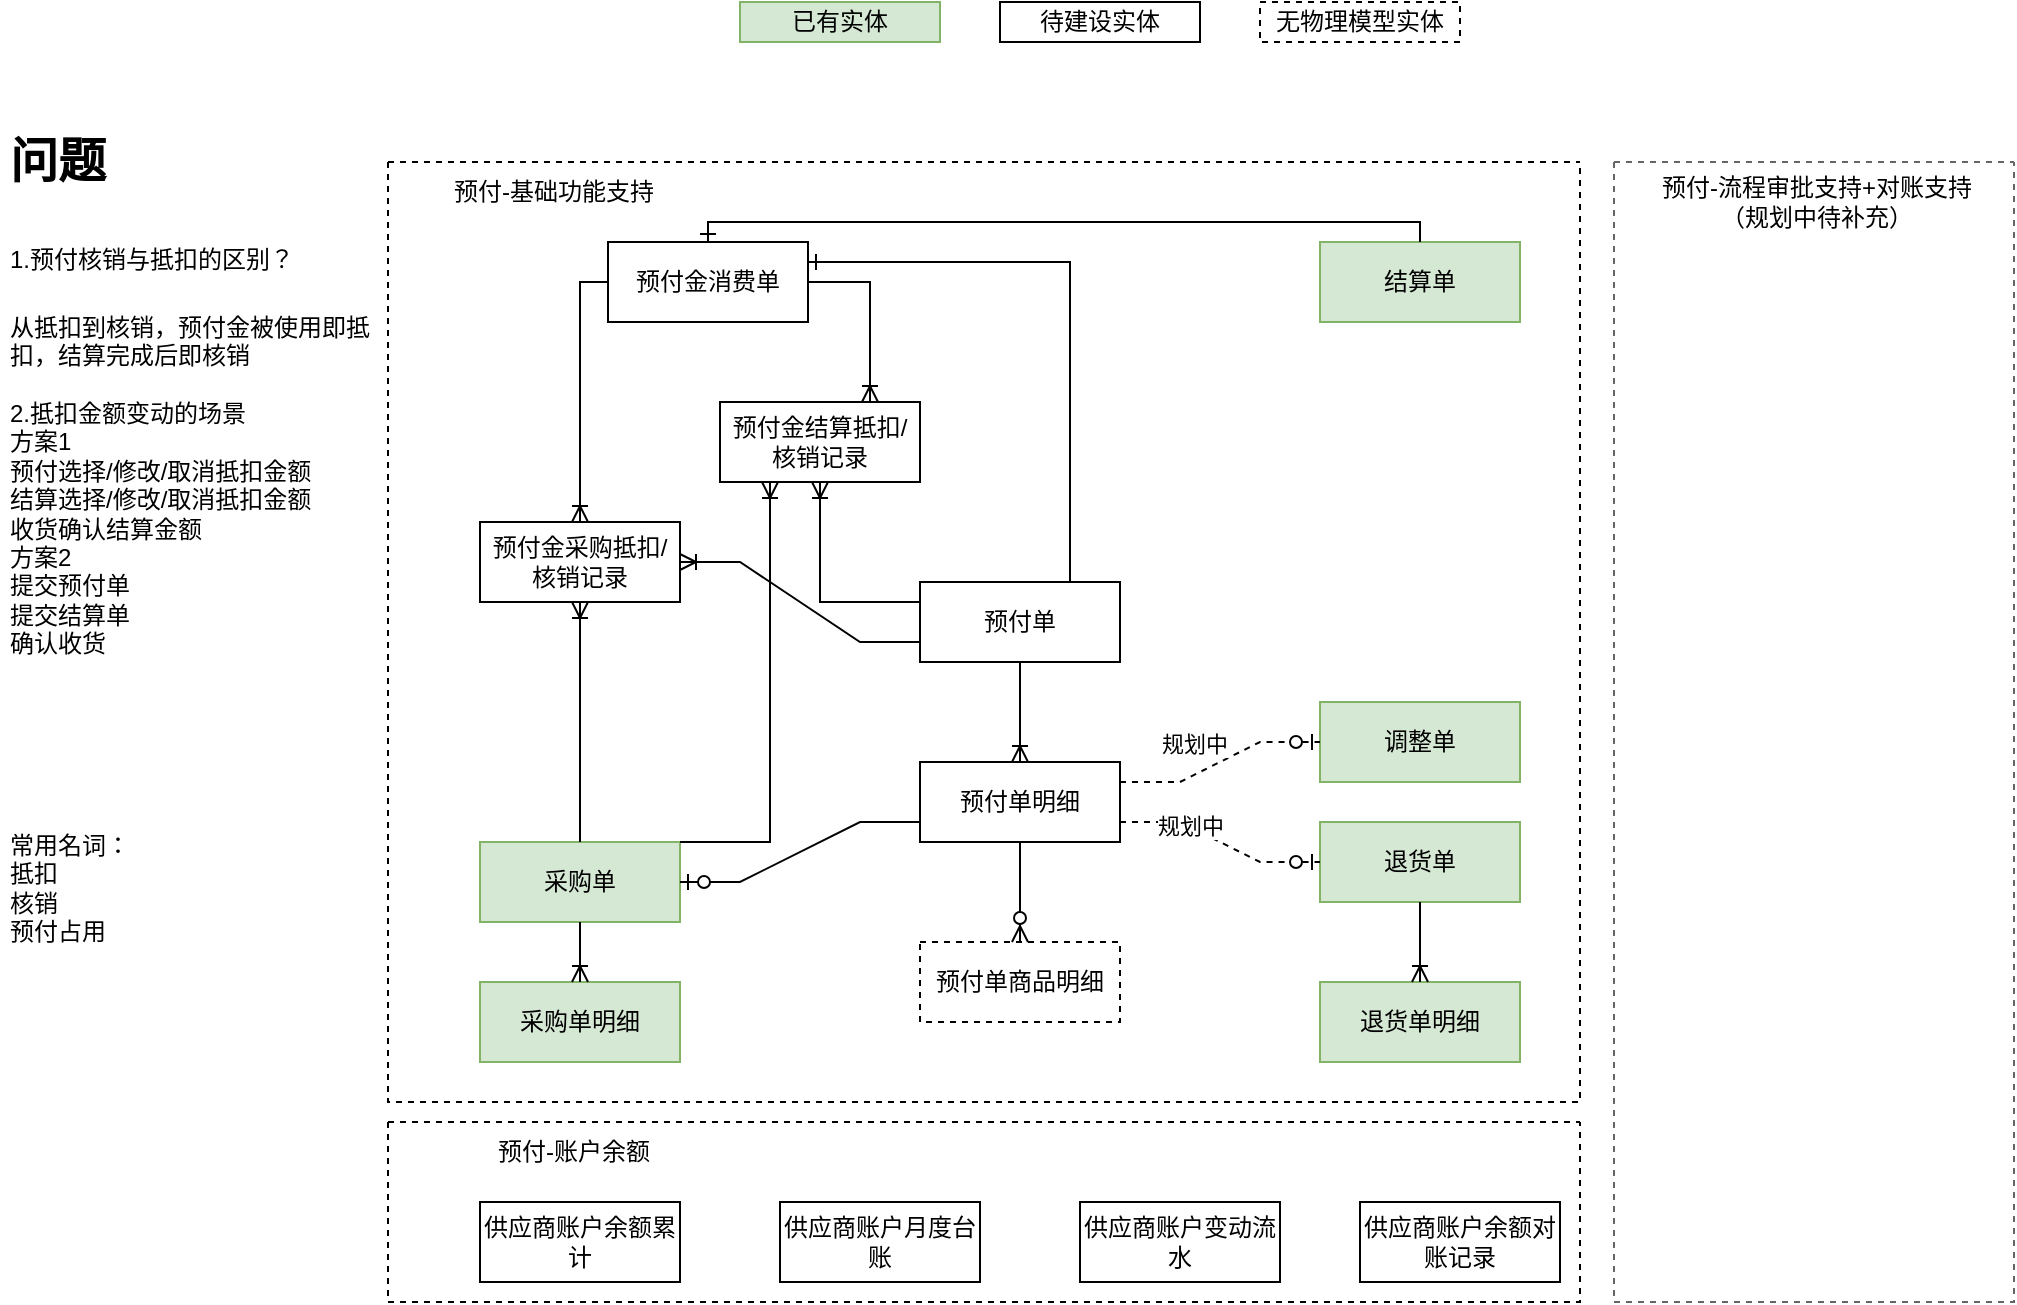 <mxfile version="19.0.3" type="github" pages="2">
  <diagram id="SjdM-1yv68IjHm76F6hi" name="ERD">
    <mxGraphModel dx="912" dy="620" grid="1" gridSize="10" guides="1" tooltips="1" connect="1" arrows="1" fold="1" page="1" pageScale="1" pageWidth="827" pageHeight="1169" math="0" shadow="0">
      <root>
        <mxCell id="0" />
        <mxCell id="1" parent="0" />
        <mxCell id="Psx1nCngVoqDFSlKq3yv-1" value="&lt;h1&gt;问题&lt;/h1&gt;&lt;h1&gt;&lt;span style=&quot;font-size: 12px; font-weight: normal;&quot;&gt;1.&lt;/span&gt;&lt;span style=&quot;font-size: 12px; font-weight: normal;&quot;&gt;预付&lt;/span&gt;&lt;span style=&quot;font-size: 12px; font-weight: normal;&quot;&gt;核销与抵扣的区别？&lt;/span&gt;&lt;/h1&gt;&lt;div&gt;从抵扣到核销，预付金被使用即抵扣，结算完成后即核销&lt;/div&gt;&lt;div&gt;&lt;br&gt;&lt;/div&gt;&lt;div&gt;2.抵扣金额变动的场景&lt;/div&gt;&lt;div&gt;方案1&lt;/div&gt;&lt;div&gt;预付选择/修改/取消抵扣金额&lt;/div&gt;&lt;div&gt;结算选择/修改/取消抵扣金额&lt;br&gt;&lt;/div&gt;&lt;div&gt;收货确认结算金额&lt;/div&gt;&lt;div&gt;方案2&amp;nbsp;&lt;/div&gt;&lt;div&gt;提交预付单&lt;/div&gt;&lt;div&gt;提交结算单&lt;/div&gt;&lt;div&gt;确认收货&lt;/div&gt;&lt;div&gt;&lt;br&gt;&lt;/div&gt;&lt;div&gt;&lt;br&gt;&lt;/div&gt;&lt;div&gt;&lt;br&gt;&lt;/div&gt;&lt;div&gt;&lt;br&gt;&lt;/div&gt;&lt;div&gt;&lt;br&gt;&lt;/div&gt;&lt;div&gt;&lt;br&gt;&lt;/div&gt;&lt;div&gt;常用名词：&lt;/div&gt;&lt;div&gt;抵扣&lt;/div&gt;&lt;div&gt;核销&lt;/div&gt;&lt;div&gt;预付占用&lt;/div&gt;&lt;div&gt;&lt;span style=&quot;font-size: 12px; font-weight: normal;&quot;&gt;&lt;br&gt;&lt;/span&gt;&lt;/div&gt;" style="text;html=1;strokeColor=none;fillColor=none;spacing=5;spacingTop=-20;whiteSpace=wrap;overflow=hidden;rounded=0;" parent="1" vertex="1">
          <mxGeometry x="10" y="60" width="190" height="590" as="geometry" />
        </mxCell>
        <mxCell id="Psx1nCngVoqDFSlKq3yv-2" value="已有实体" style="whiteSpace=wrap;html=1;align=center;fillColor=#d5e8d4;strokeColor=#82b366;" parent="1" vertex="1">
          <mxGeometry x="380" width="100" height="20" as="geometry" />
        </mxCell>
        <mxCell id="Psx1nCngVoqDFSlKq3yv-3" value="待建设实体" style="whiteSpace=wrap;html=1;align=center;" parent="1" vertex="1">
          <mxGeometry x="510" width="100" height="20" as="geometry" />
        </mxCell>
        <mxCell id="Psx1nCngVoqDFSlKq3yv-4" value="无物理模型实体" style="whiteSpace=wrap;html=1;align=center;dashed=1;" parent="1" vertex="1">
          <mxGeometry x="640" width="100" height="20" as="geometry" />
        </mxCell>
        <mxCell id="Psx1nCngVoqDFSlKq3yv-5" value="" style="swimlane;startSize=0;dashed=1;" parent="1" vertex="1">
          <mxGeometry x="204" y="80" width="596" height="470" as="geometry">
            <mxRectangle x="214" y="520" width="50" height="40" as="alternateBounds" />
          </mxGeometry>
        </mxCell>
        <mxCell id="Psx1nCngVoqDFSlKq3yv-6" value="预付单" style="whiteSpace=wrap;html=1;align=center;" parent="Psx1nCngVoqDFSlKq3yv-5" vertex="1">
          <mxGeometry x="266" y="210" width="100" height="40" as="geometry" />
        </mxCell>
        <mxCell id="Psx1nCngVoqDFSlKq3yv-7" value="预付单明细" style="whiteSpace=wrap;html=1;align=center;" parent="Psx1nCngVoqDFSlKq3yv-5" vertex="1">
          <mxGeometry x="266" y="300" width="100" height="40" as="geometry" />
        </mxCell>
        <mxCell id="Psx1nCngVoqDFSlKq3yv-8" value="预付单商品明细" style="whiteSpace=wrap;html=1;align=center;dashed=1;" parent="Psx1nCngVoqDFSlKq3yv-5" vertex="1">
          <mxGeometry x="266" y="390" width="100" height="40" as="geometry" />
        </mxCell>
        <mxCell id="Psx1nCngVoqDFSlKq3yv-9" value="预付金采购抵扣/核销记录" style="whiteSpace=wrap;html=1;align=center;" parent="Psx1nCngVoqDFSlKq3yv-5" vertex="1">
          <mxGeometry x="46" y="180" width="100" height="40" as="geometry" />
        </mxCell>
        <mxCell id="Psx1nCngVoqDFSlKq3yv-10" value="结算单" style="whiteSpace=wrap;html=1;align=center;fillColor=#d5e8d4;strokeColor=#82b366;" parent="Psx1nCngVoqDFSlKq3yv-5" vertex="1">
          <mxGeometry x="466" y="40" width="100" height="40" as="geometry" />
        </mxCell>
        <mxCell id="Psx1nCngVoqDFSlKq3yv-11" value="采购单" style="whiteSpace=wrap;html=1;align=center;fillColor=#d5e8d4;strokeColor=#82b366;" parent="Psx1nCngVoqDFSlKq3yv-5" vertex="1">
          <mxGeometry x="46" y="340" width="100" height="40" as="geometry" />
        </mxCell>
        <mxCell id="Psx1nCngVoqDFSlKq3yv-12" value="调整单" style="whiteSpace=wrap;html=1;align=center;fillColor=#d5e8d4;strokeColor=#82b366;" parent="Psx1nCngVoqDFSlKq3yv-5" vertex="1">
          <mxGeometry x="466" y="270" width="100" height="40" as="geometry" />
        </mxCell>
        <mxCell id="Psx1nCngVoqDFSlKq3yv-13" value="" style="fontSize=12;html=1;endArrow=ERoneToMany;rounded=0;exitX=0.5;exitY=1;exitDx=0;exitDy=0;entryX=0.5;entryY=0;entryDx=0;entryDy=0;" parent="Psx1nCngVoqDFSlKq3yv-5" source="Psx1nCngVoqDFSlKq3yv-6" target="Psx1nCngVoqDFSlKq3yv-7" edge="1">
          <mxGeometry width="100" height="100" relative="1" as="geometry">
            <mxPoint x="226" y="360" as="sourcePoint" />
            <mxPoint x="326" y="260" as="targetPoint" />
          </mxGeometry>
        </mxCell>
        <mxCell id="Psx1nCngVoqDFSlKq3yv-14" value="" style="edgeStyle=orthogonalEdgeStyle;fontSize=12;html=1;endArrow=ERzeroToMany;endFill=1;rounded=0;entryX=0.5;entryY=0;entryDx=0;entryDy=0;exitX=0.5;exitY=1;exitDx=0;exitDy=0;curved=1;" parent="Psx1nCngVoqDFSlKq3yv-5" source="Psx1nCngVoqDFSlKq3yv-7" target="Psx1nCngVoqDFSlKq3yv-8" edge="1">
          <mxGeometry width="100" height="100" relative="1" as="geometry">
            <mxPoint x="166" y="480" as="sourcePoint" />
            <mxPoint x="266" y="380" as="targetPoint" />
          </mxGeometry>
        </mxCell>
        <mxCell id="Psx1nCngVoqDFSlKq3yv-15" value="" style="edgeStyle=entityRelationEdgeStyle;fontSize=12;html=1;endArrow=ERoneToMany;rounded=0;entryX=1;entryY=0.5;entryDx=0;entryDy=0;exitX=0;exitY=0.75;exitDx=0;exitDy=0;" parent="Psx1nCngVoqDFSlKq3yv-5" source="Psx1nCngVoqDFSlKq3yv-6" target="Psx1nCngVoqDFSlKq3yv-9" edge="1">
          <mxGeometry width="100" height="100" relative="1" as="geometry">
            <mxPoint x="186" y="320" as="sourcePoint" />
            <mxPoint x="286" y="220" as="targetPoint" />
          </mxGeometry>
        </mxCell>
        <mxCell id="Psx1nCngVoqDFSlKq3yv-16" value="" style="edgeStyle=entityRelationEdgeStyle;fontSize=12;html=1;endArrow=ERzeroToOne;endFill=1;rounded=0;entryX=0;entryY=0.5;entryDx=0;entryDy=0;exitX=1;exitY=0.25;exitDx=0;exitDy=0;dashed=1;" parent="Psx1nCngVoqDFSlKq3yv-5" source="Psx1nCngVoqDFSlKq3yv-7" target="Psx1nCngVoqDFSlKq3yv-12" edge="1">
          <mxGeometry width="100" height="100" relative="1" as="geometry">
            <mxPoint x="96" y="580" as="sourcePoint" />
            <mxPoint x="196" y="480" as="targetPoint" />
          </mxGeometry>
        </mxCell>
        <mxCell id="Psx1nCngVoqDFSlKq3yv-17" value="规划中" style="edgeLabel;html=1;align=center;verticalAlign=middle;resizable=0;points=[];" parent="Psx1nCngVoqDFSlKq3yv-16" vertex="1" connectable="0">
          <mxGeometry x="0.246" y="2" relative="1" as="geometry">
            <mxPoint x="-24" y="-2" as="offset" />
          </mxGeometry>
        </mxCell>
        <mxCell id="Psx1nCngVoqDFSlKq3yv-18" value="" style="edgeStyle=entityRelationEdgeStyle;fontSize=12;html=1;endArrow=ERzeroToOne;endFill=1;rounded=0;entryX=1;entryY=0.5;entryDx=0;entryDy=0;exitX=0;exitY=0.75;exitDx=0;exitDy=0;" parent="Psx1nCngVoqDFSlKq3yv-5" source="Psx1nCngVoqDFSlKq3yv-7" target="Psx1nCngVoqDFSlKq3yv-11" edge="1">
          <mxGeometry width="100" height="100" relative="1" as="geometry">
            <mxPoint x="276" y="320" as="sourcePoint" />
            <mxPoint x="126" y="300" as="targetPoint" />
          </mxGeometry>
        </mxCell>
        <mxCell id="Psx1nCngVoqDFSlKq3yv-19" value="采购单明细" style="whiteSpace=wrap;html=1;align=center;fillColor=#d5e8d4;strokeColor=#82b366;" parent="Psx1nCngVoqDFSlKq3yv-5" vertex="1">
          <mxGeometry x="46" y="410" width="100" height="40" as="geometry" />
        </mxCell>
        <mxCell id="Psx1nCngVoqDFSlKq3yv-20" value="" style="fontSize=12;html=1;endArrow=ERoneToMany;rounded=0;exitX=0.5;exitY=1;exitDx=0;exitDy=0;entryX=0.5;entryY=0;entryDx=0;entryDy=0;" parent="Psx1nCngVoqDFSlKq3yv-5" source="Psx1nCngVoqDFSlKq3yv-11" target="Psx1nCngVoqDFSlKq3yv-19" edge="1">
          <mxGeometry width="100" height="100" relative="1" as="geometry">
            <mxPoint x="196" y="640" as="sourcePoint" />
            <mxPoint x="296" y="540" as="targetPoint" />
          </mxGeometry>
        </mxCell>
        <mxCell id="Psx1nCngVoqDFSlKq3yv-21" value="退货单" style="whiteSpace=wrap;html=1;align=center;fillColor=#d5e8d4;strokeColor=#82b366;" parent="Psx1nCngVoqDFSlKq3yv-5" vertex="1">
          <mxGeometry x="466" y="330" width="100" height="40" as="geometry" />
        </mxCell>
        <mxCell id="Psx1nCngVoqDFSlKq3yv-22" value="退货单明细" style="whiteSpace=wrap;html=1;align=center;fillColor=#d5e8d4;strokeColor=#82b366;" parent="Psx1nCngVoqDFSlKq3yv-5" vertex="1">
          <mxGeometry x="466" y="410" width="100" height="40" as="geometry" />
        </mxCell>
        <mxCell id="Psx1nCngVoqDFSlKq3yv-23" value="" style="edgeStyle=entityRelationEdgeStyle;fontSize=12;html=1;endArrow=ERzeroToOne;endFill=1;rounded=0;entryX=0;entryY=0.5;entryDx=0;entryDy=0;exitX=1;exitY=0.75;exitDx=0;exitDy=0;dashed=1;" parent="Psx1nCngVoqDFSlKq3yv-5" source="Psx1nCngVoqDFSlKq3yv-7" target="Psx1nCngVoqDFSlKq3yv-21" edge="1">
          <mxGeometry width="100" height="100" relative="1" as="geometry">
            <mxPoint x="276" y="340" as="sourcePoint" />
            <mxPoint x="126" y="370" as="targetPoint" />
          </mxGeometry>
        </mxCell>
        <mxCell id="Psx1nCngVoqDFSlKq3yv-24" value="规划中" style="edgeLabel;html=1;align=center;verticalAlign=middle;resizable=0;points=[];" parent="Psx1nCngVoqDFSlKq3yv-23" vertex="1" connectable="0">
          <mxGeometry x="-0.333" relative="1" as="geometry">
            <mxPoint as="offset" />
          </mxGeometry>
        </mxCell>
        <mxCell id="Psx1nCngVoqDFSlKq3yv-25" value="" style="fontSize=12;html=1;endArrow=ERoneToMany;rounded=0;exitX=0.5;exitY=1;exitDx=0;exitDy=0;entryX=0.5;entryY=0;entryDx=0;entryDy=0;" parent="Psx1nCngVoqDFSlKq3yv-5" source="Psx1nCngVoqDFSlKq3yv-21" target="Psx1nCngVoqDFSlKq3yv-22" edge="1">
          <mxGeometry width="100" height="100" relative="1" as="geometry">
            <mxPoint x="96" y="440" as="sourcePoint" />
            <mxPoint x="96" y="470" as="targetPoint" />
          </mxGeometry>
        </mxCell>
        <mxCell id="Psx1nCngVoqDFSlKq3yv-26" value="预付金结算抵扣/核销记录" style="whiteSpace=wrap;html=1;align=center;" parent="Psx1nCngVoqDFSlKq3yv-5" vertex="1">
          <mxGeometry x="166" y="120" width="100" height="40" as="geometry" />
        </mxCell>
        <mxCell id="Psx1nCngVoqDFSlKq3yv-27" value="" style="edgeStyle=orthogonalEdgeStyle;fontSize=12;html=1;endArrow=ERoneToMany;rounded=0;exitX=0;exitY=0.25;exitDx=0;exitDy=0;" parent="Psx1nCngVoqDFSlKq3yv-5" source="Psx1nCngVoqDFSlKq3yv-6" target="Psx1nCngVoqDFSlKq3yv-26" edge="1">
          <mxGeometry width="100" height="100" relative="1" as="geometry">
            <mxPoint x="276" y="240" as="sourcePoint" />
            <mxPoint x="126" y="200" as="targetPoint" />
          </mxGeometry>
        </mxCell>
        <mxCell id="Psx1nCngVoqDFSlKq3yv-28" value="" style="edgeStyle=orthogonalEdgeStyle;fontSize=12;html=1;endArrow=ERoneToMany;rounded=0;entryX=0.5;entryY=1;entryDx=0;entryDy=0;exitX=0.5;exitY=0;exitDx=0;exitDy=0;" parent="Psx1nCngVoqDFSlKq3yv-5" source="Psx1nCngVoqDFSlKq3yv-11" target="Psx1nCngVoqDFSlKq3yv-9" edge="1">
          <mxGeometry width="100" height="100" relative="1" as="geometry">
            <mxPoint x="-234" y="500" as="sourcePoint" />
            <mxPoint x="-134" y="400" as="targetPoint" />
            <Array as="points" />
          </mxGeometry>
        </mxCell>
        <mxCell id="Psx1nCngVoqDFSlKq3yv-29" value="" style="edgeStyle=orthogonalEdgeStyle;fontSize=12;html=1;endArrow=ERoneToMany;rounded=0;exitX=1;exitY=0;exitDx=0;exitDy=0;entryX=0.25;entryY=1;entryDx=0;entryDy=0;" parent="Psx1nCngVoqDFSlKq3yv-5" source="Psx1nCngVoqDFSlKq3yv-11" target="Psx1nCngVoqDFSlKq3yv-26" edge="1">
          <mxGeometry width="100" height="100" relative="1" as="geometry">
            <mxPoint x="376" y="240" as="sourcePoint" />
            <mxPoint x="456" y="180" as="targetPoint" />
            <Array as="points">
              <mxPoint x="191" y="340" />
            </Array>
          </mxGeometry>
        </mxCell>
        <mxCell id="Psx1nCngVoqDFSlKq3yv-30" value="预付金消费单" style="whiteSpace=wrap;html=1;align=center;" parent="Psx1nCngVoqDFSlKq3yv-5" vertex="1">
          <mxGeometry x="110" y="40" width="100" height="40" as="geometry" />
        </mxCell>
        <mxCell id="Psx1nCngVoqDFSlKq3yv-31" value="" style="edgeStyle=orthogonalEdgeStyle;fontSize=12;html=1;endArrow=ERoneToMany;rounded=0;exitX=0;exitY=0.5;exitDx=0;exitDy=0;" parent="Psx1nCngVoqDFSlKq3yv-5" source="Psx1nCngVoqDFSlKq3yv-30" target="Psx1nCngVoqDFSlKq3yv-9" edge="1">
          <mxGeometry width="100" height="100" relative="1" as="geometry">
            <mxPoint x="106" y="350" as="sourcePoint" />
            <mxPoint x="106" y="220" as="targetPoint" />
            <Array as="points" />
          </mxGeometry>
        </mxCell>
        <mxCell id="Psx1nCngVoqDFSlKq3yv-32" value="" style="edgeStyle=orthogonalEdgeStyle;fontSize=12;html=1;endArrow=ERoneToMany;rounded=0;exitX=1;exitY=0.5;exitDx=0;exitDy=0;entryX=0.75;entryY=0;entryDx=0;entryDy=0;" parent="Psx1nCngVoqDFSlKq3yv-5" source="Psx1nCngVoqDFSlKq3yv-30" target="Psx1nCngVoqDFSlKq3yv-26" edge="1">
          <mxGeometry width="100" height="100" relative="1" as="geometry">
            <mxPoint x="276" y="60" as="sourcePoint" />
            <mxPoint x="106" y="180" as="targetPoint" />
            <Array as="points" />
          </mxGeometry>
        </mxCell>
        <mxCell id="Psx1nCngVoqDFSlKq3yv-33" value="" style="edgeStyle=orthogonalEdgeStyle;fontSize=12;html=1;endArrow=ERone;endFill=1;rounded=0;entryX=1;entryY=0.25;entryDx=0;entryDy=0;exitX=0.75;exitY=0;exitDx=0;exitDy=0;" parent="Psx1nCngVoqDFSlKq3yv-5" source="Psx1nCngVoqDFSlKq3yv-6" target="Psx1nCngVoqDFSlKq3yv-30" edge="1">
          <mxGeometry width="100" height="100" relative="1" as="geometry">
            <mxPoint x="206" y="290" as="sourcePoint" />
            <mxPoint x="306" y="190" as="targetPoint" />
          </mxGeometry>
        </mxCell>
        <mxCell id="Psx1nCngVoqDFSlKq3yv-34" value="" style="edgeStyle=orthogonalEdgeStyle;fontSize=12;html=1;endArrow=ERone;endFill=1;rounded=0;entryX=0.5;entryY=0;entryDx=0;entryDy=0;exitX=0.5;exitY=0;exitDx=0;exitDy=0;" parent="Psx1nCngVoqDFSlKq3yv-5" source="Psx1nCngVoqDFSlKq3yv-10" target="Psx1nCngVoqDFSlKq3yv-30" edge="1">
          <mxGeometry width="100" height="100" relative="1" as="geometry">
            <mxPoint x="276" y="230" as="sourcePoint" />
            <mxPoint x="276" y="70" as="targetPoint" />
          </mxGeometry>
        </mxCell>
        <mxCell id="Psx1nCngVoqDFSlKq3yv-35" value="预付-基础功能支持" style="text;html=1;strokeColor=none;fillColor=none;align=center;verticalAlign=middle;whiteSpace=wrap;rounded=0;dashed=1;" parent="Psx1nCngVoqDFSlKq3yv-5" vertex="1">
          <mxGeometry x="16" width="134" height="30" as="geometry" />
        </mxCell>
        <mxCell id="Psx1nCngVoqDFSlKq3yv-36" value="" style="swimlane;startSize=0;dashed=1;" parent="1" vertex="1">
          <mxGeometry x="204" y="560" width="596" height="90" as="geometry" />
        </mxCell>
        <mxCell id="Psx1nCngVoqDFSlKq3yv-37" value="供应商账户余额累计" style="whiteSpace=wrap;html=1;align=center;" parent="Psx1nCngVoqDFSlKq3yv-36" vertex="1">
          <mxGeometry x="46" y="40" width="100" height="40" as="geometry" />
        </mxCell>
        <mxCell id="Psx1nCngVoqDFSlKq3yv-38" value="供应商账户月度台账" style="whiteSpace=wrap;html=1;align=center;" parent="Psx1nCngVoqDFSlKq3yv-36" vertex="1">
          <mxGeometry x="196" y="40" width="100" height="40" as="geometry" />
        </mxCell>
        <mxCell id="Psx1nCngVoqDFSlKq3yv-39" value="供应商账户变动流水" style="whiteSpace=wrap;html=1;align=center;" parent="Psx1nCngVoqDFSlKq3yv-36" vertex="1">
          <mxGeometry x="346" y="40" width="100" height="40" as="geometry" />
        </mxCell>
        <mxCell id="Psx1nCngVoqDFSlKq3yv-40" value="供应商账户余额对账记录" style="whiteSpace=wrap;html=1;align=center;" parent="Psx1nCngVoqDFSlKq3yv-36" vertex="1">
          <mxGeometry x="486" y="40" width="100" height="40" as="geometry" />
        </mxCell>
        <mxCell id="Psx1nCngVoqDFSlKq3yv-41" value="预付-账户余额" style="text;html=1;strokeColor=none;fillColor=none;align=center;verticalAlign=middle;whiteSpace=wrap;rounded=0;dashed=1;" parent="Psx1nCngVoqDFSlKq3yv-36" vertex="1">
          <mxGeometry x="26" width="134" height="30" as="geometry" />
        </mxCell>
        <mxCell id="Psx1nCngVoqDFSlKq3yv-42" value="" style="swimlane;startSize=0;dashed=1;fillColor=#f5f5f5;strokeColor=#666666;gradientColor=#b3b3b3;" parent="1" vertex="1">
          <mxGeometry x="817" y="80" width="200" height="570" as="geometry" />
        </mxCell>
        <mxCell id="Psx1nCngVoqDFSlKq3yv-43" value="预付-流程审批支持+对账支持&lt;br&gt;（规划中待补充）" style="text;html=1;strokeColor=none;fillColor=none;align=center;verticalAlign=middle;whiteSpace=wrap;rounded=0;dashed=1;" parent="Psx1nCngVoqDFSlKq3yv-42" vertex="1">
          <mxGeometry x="13" width="177" height="40" as="geometry" />
        </mxCell>
      </root>
    </mxGraphModel>
  </diagram>
  <diagram name="PDM" id="lO70ega1tgVHbG5UfASX">
    <mxGraphModel dx="912" dy="620" grid="1" gridSize="10" guides="1" tooltips="1" connect="1" arrows="1" fold="1" page="1" pageScale="1" pageWidth="827" pageHeight="1169" math="0" shadow="0">
      <root>
        <mxCell id="0" />
        <mxCell id="1" parent="0" />
      </root>
    </mxGraphModel>
  </diagram>
</mxfile>
